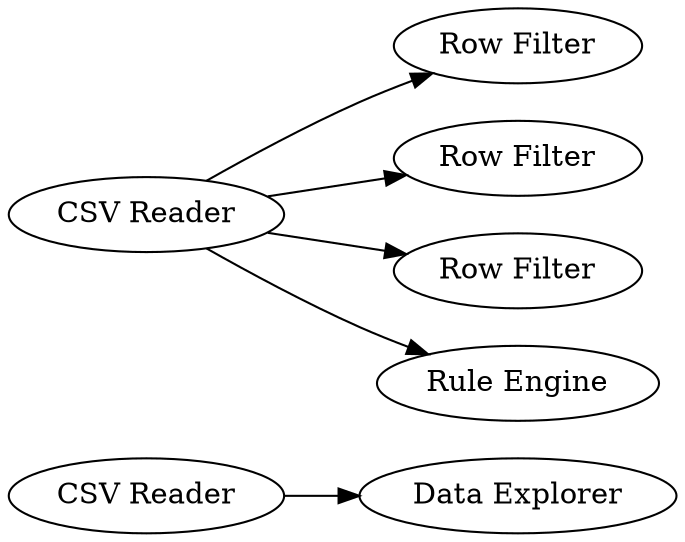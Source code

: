 digraph {
	2 [label="Data Explorer"]
	30 [label="CSV Reader"]
	31 [label="CSV Reader"]
	32 [label="Row Filter"]
	33 [label="Row Filter"]
	34 [label="Row Filter"]
	35 [label="Rule Engine"]
	30 -> 2
	31 -> 32
	31 -> 33
	31 -> 34
	31 -> 35
	rankdir=LR
}
